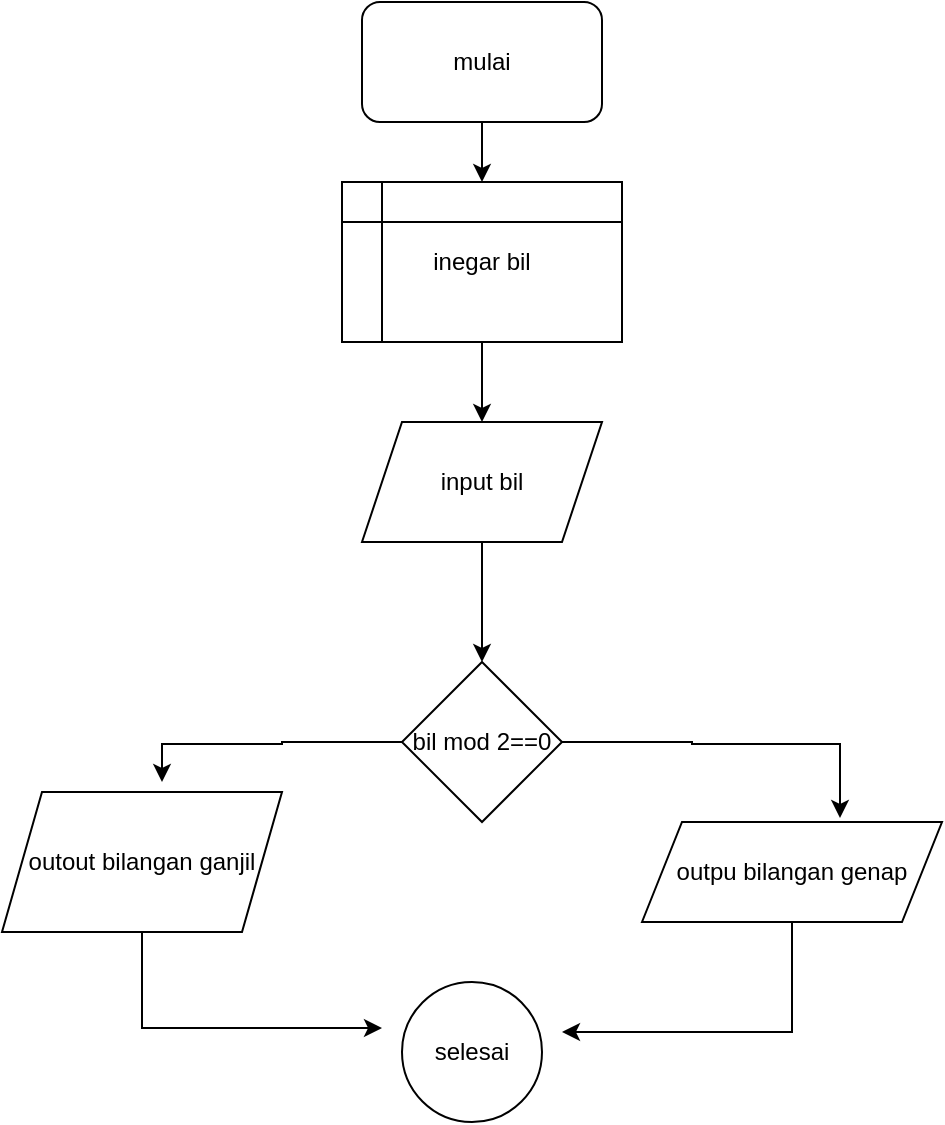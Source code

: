 <mxfile version="22.0.4" type="github">
  <diagram id="C5RBs43oDa-KdzZeNtuy" name="Page-1">
    <mxGraphModel dx="880" dy="425" grid="1" gridSize="10" guides="1" tooltips="1" connect="1" arrows="1" fold="1" page="1" pageScale="1" pageWidth="827" pageHeight="1169" math="0" shadow="0">
      <root>
        <mxCell id="WIyWlLk6GJQsqaUBKTNV-0" />
        <mxCell id="WIyWlLk6GJQsqaUBKTNV-1" parent="WIyWlLk6GJQsqaUBKTNV-0" />
        <mxCell id="pMfObl5O-DH4J4VHj0NP-1" style="edgeStyle=orthogonalEdgeStyle;rounded=0;orthogonalLoop=1;jettySize=auto;html=1;" edge="1" parent="WIyWlLk6GJQsqaUBKTNV-1" source="pMfObl5O-DH4J4VHj0NP-0" target="pMfObl5O-DH4J4VHj0NP-2">
          <mxGeometry relative="1" as="geometry">
            <mxPoint x="390" y="180" as="targetPoint" />
          </mxGeometry>
        </mxCell>
        <mxCell id="pMfObl5O-DH4J4VHj0NP-0" value="mulai" style="rounded=1;whiteSpace=wrap;html=1;" vertex="1" parent="WIyWlLk6GJQsqaUBKTNV-1">
          <mxGeometry x="340" y="70" width="120" height="60" as="geometry" />
        </mxCell>
        <mxCell id="pMfObl5O-DH4J4VHj0NP-3" style="edgeStyle=orthogonalEdgeStyle;rounded=0;orthogonalLoop=1;jettySize=auto;html=1;" edge="1" parent="WIyWlLk6GJQsqaUBKTNV-1" source="pMfObl5O-DH4J4VHj0NP-2" target="pMfObl5O-DH4J4VHj0NP-4">
          <mxGeometry relative="1" as="geometry">
            <mxPoint x="400" y="290" as="targetPoint" />
          </mxGeometry>
        </mxCell>
        <mxCell id="pMfObl5O-DH4J4VHj0NP-2" value="inegar bil" style="shape=internalStorage;whiteSpace=wrap;html=1;backgroundOutline=1;" vertex="1" parent="WIyWlLk6GJQsqaUBKTNV-1">
          <mxGeometry x="330" y="160" width="140" height="80" as="geometry" />
        </mxCell>
        <mxCell id="pMfObl5O-DH4J4VHj0NP-5" style="edgeStyle=orthogonalEdgeStyle;rounded=0;orthogonalLoop=1;jettySize=auto;html=1;" edge="1" parent="WIyWlLk6GJQsqaUBKTNV-1" source="pMfObl5O-DH4J4VHj0NP-4" target="pMfObl5O-DH4J4VHj0NP-6">
          <mxGeometry relative="1" as="geometry">
            <mxPoint x="400" y="390" as="targetPoint" />
          </mxGeometry>
        </mxCell>
        <mxCell id="pMfObl5O-DH4J4VHj0NP-4" value="input bil" style="shape=parallelogram;perimeter=parallelogramPerimeter;whiteSpace=wrap;html=1;fixedSize=1;" vertex="1" parent="WIyWlLk6GJQsqaUBKTNV-1">
          <mxGeometry x="340" y="280" width="120" height="60" as="geometry" />
        </mxCell>
        <mxCell id="pMfObl5O-DH4J4VHj0NP-10" style="edgeStyle=orthogonalEdgeStyle;rounded=0;orthogonalLoop=1;jettySize=auto;html=1;" edge="1" parent="WIyWlLk6GJQsqaUBKTNV-1" source="pMfObl5O-DH4J4VHj0NP-6">
          <mxGeometry relative="1" as="geometry">
            <mxPoint x="240" y="460" as="targetPoint" />
            <Array as="points">
              <mxPoint x="300" y="440" />
              <mxPoint x="300" y="441" />
            </Array>
          </mxGeometry>
        </mxCell>
        <mxCell id="pMfObl5O-DH4J4VHj0NP-14" style="edgeStyle=orthogonalEdgeStyle;rounded=0;orthogonalLoop=1;jettySize=auto;html=1;entryX=0.66;entryY=-0.04;entryDx=0;entryDy=0;entryPerimeter=0;" edge="1" parent="WIyWlLk6GJQsqaUBKTNV-1" source="pMfObl5O-DH4J4VHj0NP-6" target="pMfObl5O-DH4J4VHj0NP-8">
          <mxGeometry relative="1" as="geometry">
            <mxPoint x="570" y="440" as="targetPoint" />
            <Array as="points">
              <mxPoint x="505" y="440" />
              <mxPoint x="505" y="441" />
              <mxPoint x="579" y="441" />
            </Array>
          </mxGeometry>
        </mxCell>
        <mxCell id="pMfObl5O-DH4J4VHj0NP-6" value="bil mod 2==0" style="rhombus;whiteSpace=wrap;html=1;" vertex="1" parent="WIyWlLk6GJQsqaUBKTNV-1">
          <mxGeometry x="360" y="400" width="80" height="80" as="geometry" />
        </mxCell>
        <mxCell id="pMfObl5O-DH4J4VHj0NP-19" style="edgeStyle=orthogonalEdgeStyle;rounded=0;orthogonalLoop=1;jettySize=auto;html=1;" edge="1" parent="WIyWlLk6GJQsqaUBKTNV-1" source="pMfObl5O-DH4J4VHj0NP-7">
          <mxGeometry relative="1" as="geometry">
            <mxPoint x="350" y="583" as="targetPoint" />
            <Array as="points">
              <mxPoint x="230" y="583" />
              <mxPoint x="350" y="583" />
            </Array>
          </mxGeometry>
        </mxCell>
        <mxCell id="pMfObl5O-DH4J4VHj0NP-7" value="outout bilangan ganjil " style="shape=parallelogram;perimeter=parallelogramPerimeter;whiteSpace=wrap;html=1;fixedSize=1;" vertex="1" parent="WIyWlLk6GJQsqaUBKTNV-1">
          <mxGeometry x="160" y="465" width="140" height="70" as="geometry" />
        </mxCell>
        <mxCell id="pMfObl5O-DH4J4VHj0NP-20" style="edgeStyle=orthogonalEdgeStyle;rounded=0;orthogonalLoop=1;jettySize=auto;html=1;" edge="1" parent="WIyWlLk6GJQsqaUBKTNV-1" source="pMfObl5O-DH4J4VHj0NP-8">
          <mxGeometry relative="1" as="geometry">
            <mxPoint x="440" y="585" as="targetPoint" />
            <Array as="points">
              <mxPoint x="555" y="585" />
              <mxPoint x="501" y="585" />
            </Array>
          </mxGeometry>
        </mxCell>
        <mxCell id="pMfObl5O-DH4J4VHj0NP-8" value="outpu bilangan genap" style="shape=parallelogram;perimeter=parallelogramPerimeter;whiteSpace=wrap;html=1;fixedSize=1;" vertex="1" parent="WIyWlLk6GJQsqaUBKTNV-1">
          <mxGeometry x="480" y="480" width="150" height="50" as="geometry" />
        </mxCell>
        <mxCell id="pMfObl5O-DH4J4VHj0NP-18" value="selesai" style="ellipse;whiteSpace=wrap;html=1;aspect=fixed;" vertex="1" parent="WIyWlLk6GJQsqaUBKTNV-1">
          <mxGeometry x="360" y="560" width="70" height="70" as="geometry" />
        </mxCell>
      </root>
    </mxGraphModel>
  </diagram>
</mxfile>

